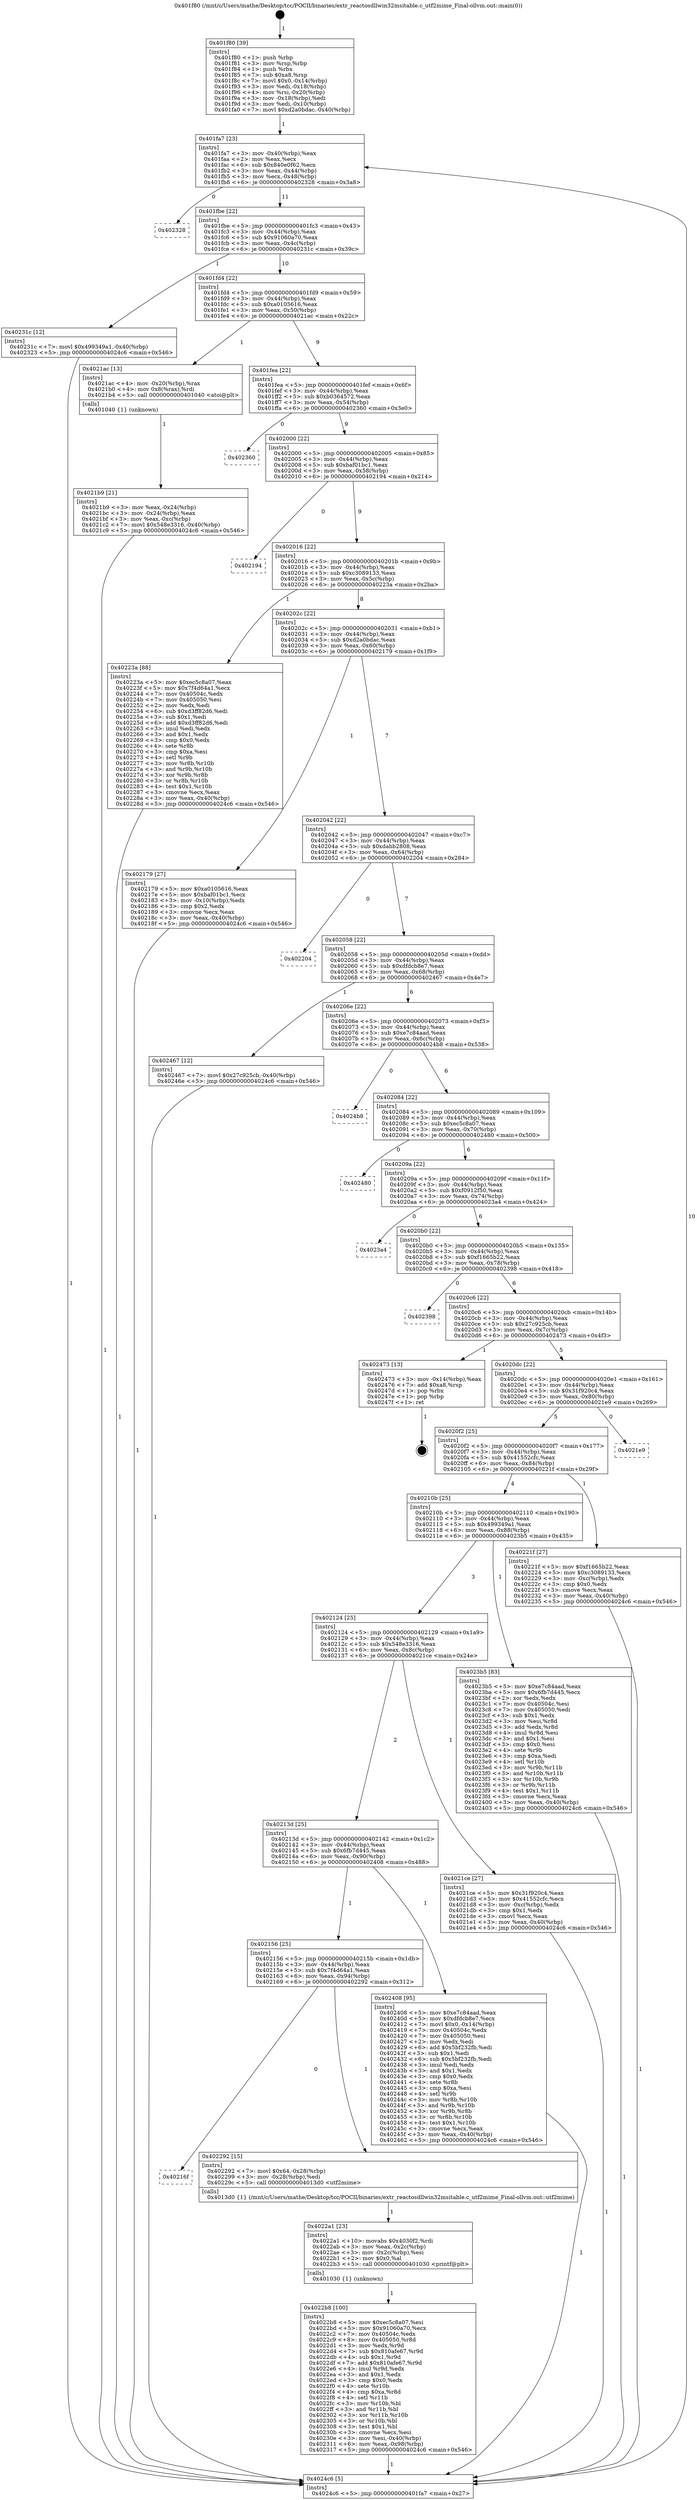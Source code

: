 digraph "0x401f80" {
  label = "0x401f80 (/mnt/c/Users/mathe/Desktop/tcc/POCII/binaries/extr_reactosdllwin32msitable.c_utf2mime_Final-ollvm.out::main(0))"
  labelloc = "t"
  node[shape=record]

  Entry [label="",width=0.3,height=0.3,shape=circle,fillcolor=black,style=filled]
  "0x401fa7" [label="{
     0x401fa7 [23]\l
     | [instrs]\l
     &nbsp;&nbsp;0x401fa7 \<+3\>: mov -0x40(%rbp),%eax\l
     &nbsp;&nbsp;0x401faa \<+2\>: mov %eax,%ecx\l
     &nbsp;&nbsp;0x401fac \<+6\>: sub $0x840e0f62,%ecx\l
     &nbsp;&nbsp;0x401fb2 \<+3\>: mov %eax,-0x44(%rbp)\l
     &nbsp;&nbsp;0x401fb5 \<+3\>: mov %ecx,-0x48(%rbp)\l
     &nbsp;&nbsp;0x401fb8 \<+6\>: je 0000000000402328 \<main+0x3a8\>\l
  }"]
  "0x402328" [label="{
     0x402328\l
  }", style=dashed]
  "0x401fbe" [label="{
     0x401fbe [22]\l
     | [instrs]\l
     &nbsp;&nbsp;0x401fbe \<+5\>: jmp 0000000000401fc3 \<main+0x43\>\l
     &nbsp;&nbsp;0x401fc3 \<+3\>: mov -0x44(%rbp),%eax\l
     &nbsp;&nbsp;0x401fc6 \<+5\>: sub $0x91060a70,%eax\l
     &nbsp;&nbsp;0x401fcb \<+3\>: mov %eax,-0x4c(%rbp)\l
     &nbsp;&nbsp;0x401fce \<+6\>: je 000000000040231c \<main+0x39c\>\l
  }"]
  Exit [label="",width=0.3,height=0.3,shape=circle,fillcolor=black,style=filled,peripheries=2]
  "0x40231c" [label="{
     0x40231c [12]\l
     | [instrs]\l
     &nbsp;&nbsp;0x40231c \<+7\>: movl $0x499349a1,-0x40(%rbp)\l
     &nbsp;&nbsp;0x402323 \<+5\>: jmp 00000000004024c6 \<main+0x546\>\l
  }"]
  "0x401fd4" [label="{
     0x401fd4 [22]\l
     | [instrs]\l
     &nbsp;&nbsp;0x401fd4 \<+5\>: jmp 0000000000401fd9 \<main+0x59\>\l
     &nbsp;&nbsp;0x401fd9 \<+3\>: mov -0x44(%rbp),%eax\l
     &nbsp;&nbsp;0x401fdc \<+5\>: sub $0xa0105616,%eax\l
     &nbsp;&nbsp;0x401fe1 \<+3\>: mov %eax,-0x50(%rbp)\l
     &nbsp;&nbsp;0x401fe4 \<+6\>: je 00000000004021ac \<main+0x22c\>\l
  }"]
  "0x4022b8" [label="{
     0x4022b8 [100]\l
     | [instrs]\l
     &nbsp;&nbsp;0x4022b8 \<+5\>: mov $0xec5c8a07,%esi\l
     &nbsp;&nbsp;0x4022bd \<+5\>: mov $0x91060a70,%ecx\l
     &nbsp;&nbsp;0x4022c2 \<+7\>: mov 0x40504c,%edx\l
     &nbsp;&nbsp;0x4022c9 \<+8\>: mov 0x405050,%r8d\l
     &nbsp;&nbsp;0x4022d1 \<+3\>: mov %edx,%r9d\l
     &nbsp;&nbsp;0x4022d4 \<+7\>: sub $0x810afe67,%r9d\l
     &nbsp;&nbsp;0x4022db \<+4\>: sub $0x1,%r9d\l
     &nbsp;&nbsp;0x4022df \<+7\>: add $0x810afe67,%r9d\l
     &nbsp;&nbsp;0x4022e6 \<+4\>: imul %r9d,%edx\l
     &nbsp;&nbsp;0x4022ea \<+3\>: and $0x1,%edx\l
     &nbsp;&nbsp;0x4022ed \<+3\>: cmp $0x0,%edx\l
     &nbsp;&nbsp;0x4022f0 \<+4\>: sete %r10b\l
     &nbsp;&nbsp;0x4022f4 \<+4\>: cmp $0xa,%r8d\l
     &nbsp;&nbsp;0x4022f8 \<+4\>: setl %r11b\l
     &nbsp;&nbsp;0x4022fc \<+3\>: mov %r10b,%bl\l
     &nbsp;&nbsp;0x4022ff \<+3\>: and %r11b,%bl\l
     &nbsp;&nbsp;0x402302 \<+3\>: xor %r11b,%r10b\l
     &nbsp;&nbsp;0x402305 \<+3\>: or %r10b,%bl\l
     &nbsp;&nbsp;0x402308 \<+3\>: test $0x1,%bl\l
     &nbsp;&nbsp;0x40230b \<+3\>: cmovne %ecx,%esi\l
     &nbsp;&nbsp;0x40230e \<+3\>: mov %esi,-0x40(%rbp)\l
     &nbsp;&nbsp;0x402311 \<+6\>: mov %eax,-0x98(%rbp)\l
     &nbsp;&nbsp;0x402317 \<+5\>: jmp 00000000004024c6 \<main+0x546\>\l
  }"]
  "0x4021ac" [label="{
     0x4021ac [13]\l
     | [instrs]\l
     &nbsp;&nbsp;0x4021ac \<+4\>: mov -0x20(%rbp),%rax\l
     &nbsp;&nbsp;0x4021b0 \<+4\>: mov 0x8(%rax),%rdi\l
     &nbsp;&nbsp;0x4021b4 \<+5\>: call 0000000000401040 \<atoi@plt\>\l
     | [calls]\l
     &nbsp;&nbsp;0x401040 \{1\} (unknown)\l
  }"]
  "0x401fea" [label="{
     0x401fea [22]\l
     | [instrs]\l
     &nbsp;&nbsp;0x401fea \<+5\>: jmp 0000000000401fef \<main+0x6f\>\l
     &nbsp;&nbsp;0x401fef \<+3\>: mov -0x44(%rbp),%eax\l
     &nbsp;&nbsp;0x401ff2 \<+5\>: sub $0xb0364572,%eax\l
     &nbsp;&nbsp;0x401ff7 \<+3\>: mov %eax,-0x54(%rbp)\l
     &nbsp;&nbsp;0x401ffa \<+6\>: je 0000000000402360 \<main+0x3e0\>\l
  }"]
  "0x4022a1" [label="{
     0x4022a1 [23]\l
     | [instrs]\l
     &nbsp;&nbsp;0x4022a1 \<+10\>: movabs $0x4030f2,%rdi\l
     &nbsp;&nbsp;0x4022ab \<+3\>: mov %eax,-0x2c(%rbp)\l
     &nbsp;&nbsp;0x4022ae \<+3\>: mov -0x2c(%rbp),%esi\l
     &nbsp;&nbsp;0x4022b1 \<+2\>: mov $0x0,%al\l
     &nbsp;&nbsp;0x4022b3 \<+5\>: call 0000000000401030 \<printf@plt\>\l
     | [calls]\l
     &nbsp;&nbsp;0x401030 \{1\} (unknown)\l
  }"]
  "0x402360" [label="{
     0x402360\l
  }", style=dashed]
  "0x402000" [label="{
     0x402000 [22]\l
     | [instrs]\l
     &nbsp;&nbsp;0x402000 \<+5\>: jmp 0000000000402005 \<main+0x85\>\l
     &nbsp;&nbsp;0x402005 \<+3\>: mov -0x44(%rbp),%eax\l
     &nbsp;&nbsp;0x402008 \<+5\>: sub $0xbaf01bc1,%eax\l
     &nbsp;&nbsp;0x40200d \<+3\>: mov %eax,-0x58(%rbp)\l
     &nbsp;&nbsp;0x402010 \<+6\>: je 0000000000402194 \<main+0x214\>\l
  }"]
  "0x40216f" [label="{
     0x40216f\l
  }", style=dashed]
  "0x402194" [label="{
     0x402194\l
  }", style=dashed]
  "0x402016" [label="{
     0x402016 [22]\l
     | [instrs]\l
     &nbsp;&nbsp;0x402016 \<+5\>: jmp 000000000040201b \<main+0x9b\>\l
     &nbsp;&nbsp;0x40201b \<+3\>: mov -0x44(%rbp),%eax\l
     &nbsp;&nbsp;0x40201e \<+5\>: sub $0xc3089133,%eax\l
     &nbsp;&nbsp;0x402023 \<+3\>: mov %eax,-0x5c(%rbp)\l
     &nbsp;&nbsp;0x402026 \<+6\>: je 000000000040223a \<main+0x2ba\>\l
  }"]
  "0x402292" [label="{
     0x402292 [15]\l
     | [instrs]\l
     &nbsp;&nbsp;0x402292 \<+7\>: movl $0x64,-0x28(%rbp)\l
     &nbsp;&nbsp;0x402299 \<+3\>: mov -0x28(%rbp),%edi\l
     &nbsp;&nbsp;0x40229c \<+5\>: call 00000000004013d0 \<utf2mime\>\l
     | [calls]\l
     &nbsp;&nbsp;0x4013d0 \{1\} (/mnt/c/Users/mathe/Desktop/tcc/POCII/binaries/extr_reactosdllwin32msitable.c_utf2mime_Final-ollvm.out::utf2mime)\l
  }"]
  "0x40223a" [label="{
     0x40223a [88]\l
     | [instrs]\l
     &nbsp;&nbsp;0x40223a \<+5\>: mov $0xec5c8a07,%eax\l
     &nbsp;&nbsp;0x40223f \<+5\>: mov $0x7f4d64a1,%ecx\l
     &nbsp;&nbsp;0x402244 \<+7\>: mov 0x40504c,%edx\l
     &nbsp;&nbsp;0x40224b \<+7\>: mov 0x405050,%esi\l
     &nbsp;&nbsp;0x402252 \<+2\>: mov %edx,%edi\l
     &nbsp;&nbsp;0x402254 \<+6\>: sub $0xd3ff82d6,%edi\l
     &nbsp;&nbsp;0x40225a \<+3\>: sub $0x1,%edi\l
     &nbsp;&nbsp;0x40225d \<+6\>: add $0xd3ff82d6,%edi\l
     &nbsp;&nbsp;0x402263 \<+3\>: imul %edi,%edx\l
     &nbsp;&nbsp;0x402266 \<+3\>: and $0x1,%edx\l
     &nbsp;&nbsp;0x402269 \<+3\>: cmp $0x0,%edx\l
     &nbsp;&nbsp;0x40226c \<+4\>: sete %r8b\l
     &nbsp;&nbsp;0x402270 \<+3\>: cmp $0xa,%esi\l
     &nbsp;&nbsp;0x402273 \<+4\>: setl %r9b\l
     &nbsp;&nbsp;0x402277 \<+3\>: mov %r8b,%r10b\l
     &nbsp;&nbsp;0x40227a \<+3\>: and %r9b,%r10b\l
     &nbsp;&nbsp;0x40227d \<+3\>: xor %r9b,%r8b\l
     &nbsp;&nbsp;0x402280 \<+3\>: or %r8b,%r10b\l
     &nbsp;&nbsp;0x402283 \<+4\>: test $0x1,%r10b\l
     &nbsp;&nbsp;0x402287 \<+3\>: cmovne %ecx,%eax\l
     &nbsp;&nbsp;0x40228a \<+3\>: mov %eax,-0x40(%rbp)\l
     &nbsp;&nbsp;0x40228d \<+5\>: jmp 00000000004024c6 \<main+0x546\>\l
  }"]
  "0x40202c" [label="{
     0x40202c [22]\l
     | [instrs]\l
     &nbsp;&nbsp;0x40202c \<+5\>: jmp 0000000000402031 \<main+0xb1\>\l
     &nbsp;&nbsp;0x402031 \<+3\>: mov -0x44(%rbp),%eax\l
     &nbsp;&nbsp;0x402034 \<+5\>: sub $0xd2a0bdac,%eax\l
     &nbsp;&nbsp;0x402039 \<+3\>: mov %eax,-0x60(%rbp)\l
     &nbsp;&nbsp;0x40203c \<+6\>: je 0000000000402179 \<main+0x1f9\>\l
  }"]
  "0x402156" [label="{
     0x402156 [25]\l
     | [instrs]\l
     &nbsp;&nbsp;0x402156 \<+5\>: jmp 000000000040215b \<main+0x1db\>\l
     &nbsp;&nbsp;0x40215b \<+3\>: mov -0x44(%rbp),%eax\l
     &nbsp;&nbsp;0x40215e \<+5\>: sub $0x7f4d64a1,%eax\l
     &nbsp;&nbsp;0x402163 \<+6\>: mov %eax,-0x94(%rbp)\l
     &nbsp;&nbsp;0x402169 \<+6\>: je 0000000000402292 \<main+0x312\>\l
  }"]
  "0x402179" [label="{
     0x402179 [27]\l
     | [instrs]\l
     &nbsp;&nbsp;0x402179 \<+5\>: mov $0xa0105616,%eax\l
     &nbsp;&nbsp;0x40217e \<+5\>: mov $0xbaf01bc1,%ecx\l
     &nbsp;&nbsp;0x402183 \<+3\>: mov -0x10(%rbp),%edx\l
     &nbsp;&nbsp;0x402186 \<+3\>: cmp $0x2,%edx\l
     &nbsp;&nbsp;0x402189 \<+3\>: cmovne %ecx,%eax\l
     &nbsp;&nbsp;0x40218c \<+3\>: mov %eax,-0x40(%rbp)\l
     &nbsp;&nbsp;0x40218f \<+5\>: jmp 00000000004024c6 \<main+0x546\>\l
  }"]
  "0x402042" [label="{
     0x402042 [22]\l
     | [instrs]\l
     &nbsp;&nbsp;0x402042 \<+5\>: jmp 0000000000402047 \<main+0xc7\>\l
     &nbsp;&nbsp;0x402047 \<+3\>: mov -0x44(%rbp),%eax\l
     &nbsp;&nbsp;0x40204a \<+5\>: sub $0xdabb2808,%eax\l
     &nbsp;&nbsp;0x40204f \<+3\>: mov %eax,-0x64(%rbp)\l
     &nbsp;&nbsp;0x402052 \<+6\>: je 0000000000402204 \<main+0x284\>\l
  }"]
  "0x4024c6" [label="{
     0x4024c6 [5]\l
     | [instrs]\l
     &nbsp;&nbsp;0x4024c6 \<+5\>: jmp 0000000000401fa7 \<main+0x27\>\l
  }"]
  "0x401f80" [label="{
     0x401f80 [39]\l
     | [instrs]\l
     &nbsp;&nbsp;0x401f80 \<+1\>: push %rbp\l
     &nbsp;&nbsp;0x401f81 \<+3\>: mov %rsp,%rbp\l
     &nbsp;&nbsp;0x401f84 \<+1\>: push %rbx\l
     &nbsp;&nbsp;0x401f85 \<+7\>: sub $0xa8,%rsp\l
     &nbsp;&nbsp;0x401f8c \<+7\>: movl $0x0,-0x14(%rbp)\l
     &nbsp;&nbsp;0x401f93 \<+3\>: mov %edi,-0x18(%rbp)\l
     &nbsp;&nbsp;0x401f96 \<+4\>: mov %rsi,-0x20(%rbp)\l
     &nbsp;&nbsp;0x401f9a \<+3\>: mov -0x18(%rbp),%edi\l
     &nbsp;&nbsp;0x401f9d \<+3\>: mov %edi,-0x10(%rbp)\l
     &nbsp;&nbsp;0x401fa0 \<+7\>: movl $0xd2a0bdac,-0x40(%rbp)\l
  }"]
  "0x4021b9" [label="{
     0x4021b9 [21]\l
     | [instrs]\l
     &nbsp;&nbsp;0x4021b9 \<+3\>: mov %eax,-0x24(%rbp)\l
     &nbsp;&nbsp;0x4021bc \<+3\>: mov -0x24(%rbp),%eax\l
     &nbsp;&nbsp;0x4021bf \<+3\>: mov %eax,-0xc(%rbp)\l
     &nbsp;&nbsp;0x4021c2 \<+7\>: movl $0x548e3316,-0x40(%rbp)\l
     &nbsp;&nbsp;0x4021c9 \<+5\>: jmp 00000000004024c6 \<main+0x546\>\l
  }"]
  "0x402408" [label="{
     0x402408 [95]\l
     | [instrs]\l
     &nbsp;&nbsp;0x402408 \<+5\>: mov $0xe7c84aad,%eax\l
     &nbsp;&nbsp;0x40240d \<+5\>: mov $0xdfdcb8e7,%ecx\l
     &nbsp;&nbsp;0x402412 \<+7\>: movl $0x0,-0x14(%rbp)\l
     &nbsp;&nbsp;0x402419 \<+7\>: mov 0x40504c,%edx\l
     &nbsp;&nbsp;0x402420 \<+7\>: mov 0x405050,%esi\l
     &nbsp;&nbsp;0x402427 \<+2\>: mov %edx,%edi\l
     &nbsp;&nbsp;0x402429 \<+6\>: add $0x5bf232fb,%edi\l
     &nbsp;&nbsp;0x40242f \<+3\>: sub $0x1,%edi\l
     &nbsp;&nbsp;0x402432 \<+6\>: sub $0x5bf232fb,%edi\l
     &nbsp;&nbsp;0x402438 \<+3\>: imul %edi,%edx\l
     &nbsp;&nbsp;0x40243b \<+3\>: and $0x1,%edx\l
     &nbsp;&nbsp;0x40243e \<+3\>: cmp $0x0,%edx\l
     &nbsp;&nbsp;0x402441 \<+4\>: sete %r8b\l
     &nbsp;&nbsp;0x402445 \<+3\>: cmp $0xa,%esi\l
     &nbsp;&nbsp;0x402448 \<+4\>: setl %r9b\l
     &nbsp;&nbsp;0x40244c \<+3\>: mov %r8b,%r10b\l
     &nbsp;&nbsp;0x40244f \<+3\>: and %r9b,%r10b\l
     &nbsp;&nbsp;0x402452 \<+3\>: xor %r9b,%r8b\l
     &nbsp;&nbsp;0x402455 \<+3\>: or %r8b,%r10b\l
     &nbsp;&nbsp;0x402458 \<+4\>: test $0x1,%r10b\l
     &nbsp;&nbsp;0x40245c \<+3\>: cmovne %ecx,%eax\l
     &nbsp;&nbsp;0x40245f \<+3\>: mov %eax,-0x40(%rbp)\l
     &nbsp;&nbsp;0x402462 \<+5\>: jmp 00000000004024c6 \<main+0x546\>\l
  }"]
  "0x402204" [label="{
     0x402204\l
  }", style=dashed]
  "0x402058" [label="{
     0x402058 [22]\l
     | [instrs]\l
     &nbsp;&nbsp;0x402058 \<+5\>: jmp 000000000040205d \<main+0xdd\>\l
     &nbsp;&nbsp;0x40205d \<+3\>: mov -0x44(%rbp),%eax\l
     &nbsp;&nbsp;0x402060 \<+5\>: sub $0xdfdcb8e7,%eax\l
     &nbsp;&nbsp;0x402065 \<+3\>: mov %eax,-0x68(%rbp)\l
     &nbsp;&nbsp;0x402068 \<+6\>: je 0000000000402467 \<main+0x4e7\>\l
  }"]
  "0x40213d" [label="{
     0x40213d [25]\l
     | [instrs]\l
     &nbsp;&nbsp;0x40213d \<+5\>: jmp 0000000000402142 \<main+0x1c2\>\l
     &nbsp;&nbsp;0x402142 \<+3\>: mov -0x44(%rbp),%eax\l
     &nbsp;&nbsp;0x402145 \<+5\>: sub $0x6fb7d445,%eax\l
     &nbsp;&nbsp;0x40214a \<+6\>: mov %eax,-0x90(%rbp)\l
     &nbsp;&nbsp;0x402150 \<+6\>: je 0000000000402408 \<main+0x488\>\l
  }"]
  "0x402467" [label="{
     0x402467 [12]\l
     | [instrs]\l
     &nbsp;&nbsp;0x402467 \<+7\>: movl $0x27c925cb,-0x40(%rbp)\l
     &nbsp;&nbsp;0x40246e \<+5\>: jmp 00000000004024c6 \<main+0x546\>\l
  }"]
  "0x40206e" [label="{
     0x40206e [22]\l
     | [instrs]\l
     &nbsp;&nbsp;0x40206e \<+5\>: jmp 0000000000402073 \<main+0xf3\>\l
     &nbsp;&nbsp;0x402073 \<+3\>: mov -0x44(%rbp),%eax\l
     &nbsp;&nbsp;0x402076 \<+5\>: sub $0xe7c84aad,%eax\l
     &nbsp;&nbsp;0x40207b \<+3\>: mov %eax,-0x6c(%rbp)\l
     &nbsp;&nbsp;0x40207e \<+6\>: je 00000000004024b8 \<main+0x538\>\l
  }"]
  "0x4021ce" [label="{
     0x4021ce [27]\l
     | [instrs]\l
     &nbsp;&nbsp;0x4021ce \<+5\>: mov $0x31f920c4,%eax\l
     &nbsp;&nbsp;0x4021d3 \<+5\>: mov $0x41552cfc,%ecx\l
     &nbsp;&nbsp;0x4021d8 \<+3\>: mov -0xc(%rbp),%edx\l
     &nbsp;&nbsp;0x4021db \<+3\>: cmp $0x1,%edx\l
     &nbsp;&nbsp;0x4021de \<+3\>: cmovl %ecx,%eax\l
     &nbsp;&nbsp;0x4021e1 \<+3\>: mov %eax,-0x40(%rbp)\l
     &nbsp;&nbsp;0x4021e4 \<+5\>: jmp 00000000004024c6 \<main+0x546\>\l
  }"]
  "0x4024b8" [label="{
     0x4024b8\l
  }", style=dashed]
  "0x402084" [label="{
     0x402084 [22]\l
     | [instrs]\l
     &nbsp;&nbsp;0x402084 \<+5\>: jmp 0000000000402089 \<main+0x109\>\l
     &nbsp;&nbsp;0x402089 \<+3\>: mov -0x44(%rbp),%eax\l
     &nbsp;&nbsp;0x40208c \<+5\>: sub $0xec5c8a07,%eax\l
     &nbsp;&nbsp;0x402091 \<+3\>: mov %eax,-0x70(%rbp)\l
     &nbsp;&nbsp;0x402094 \<+6\>: je 0000000000402480 \<main+0x500\>\l
  }"]
  "0x402124" [label="{
     0x402124 [25]\l
     | [instrs]\l
     &nbsp;&nbsp;0x402124 \<+5\>: jmp 0000000000402129 \<main+0x1a9\>\l
     &nbsp;&nbsp;0x402129 \<+3\>: mov -0x44(%rbp),%eax\l
     &nbsp;&nbsp;0x40212c \<+5\>: sub $0x548e3316,%eax\l
     &nbsp;&nbsp;0x402131 \<+6\>: mov %eax,-0x8c(%rbp)\l
     &nbsp;&nbsp;0x402137 \<+6\>: je 00000000004021ce \<main+0x24e\>\l
  }"]
  "0x402480" [label="{
     0x402480\l
  }", style=dashed]
  "0x40209a" [label="{
     0x40209a [22]\l
     | [instrs]\l
     &nbsp;&nbsp;0x40209a \<+5\>: jmp 000000000040209f \<main+0x11f\>\l
     &nbsp;&nbsp;0x40209f \<+3\>: mov -0x44(%rbp),%eax\l
     &nbsp;&nbsp;0x4020a2 \<+5\>: sub $0xf0912f50,%eax\l
     &nbsp;&nbsp;0x4020a7 \<+3\>: mov %eax,-0x74(%rbp)\l
     &nbsp;&nbsp;0x4020aa \<+6\>: je 00000000004023a4 \<main+0x424\>\l
  }"]
  "0x4023b5" [label="{
     0x4023b5 [83]\l
     | [instrs]\l
     &nbsp;&nbsp;0x4023b5 \<+5\>: mov $0xe7c84aad,%eax\l
     &nbsp;&nbsp;0x4023ba \<+5\>: mov $0x6fb7d445,%ecx\l
     &nbsp;&nbsp;0x4023bf \<+2\>: xor %edx,%edx\l
     &nbsp;&nbsp;0x4023c1 \<+7\>: mov 0x40504c,%esi\l
     &nbsp;&nbsp;0x4023c8 \<+7\>: mov 0x405050,%edi\l
     &nbsp;&nbsp;0x4023cf \<+3\>: sub $0x1,%edx\l
     &nbsp;&nbsp;0x4023d2 \<+3\>: mov %esi,%r8d\l
     &nbsp;&nbsp;0x4023d5 \<+3\>: add %edx,%r8d\l
     &nbsp;&nbsp;0x4023d8 \<+4\>: imul %r8d,%esi\l
     &nbsp;&nbsp;0x4023dc \<+3\>: and $0x1,%esi\l
     &nbsp;&nbsp;0x4023df \<+3\>: cmp $0x0,%esi\l
     &nbsp;&nbsp;0x4023e2 \<+4\>: sete %r9b\l
     &nbsp;&nbsp;0x4023e6 \<+3\>: cmp $0xa,%edi\l
     &nbsp;&nbsp;0x4023e9 \<+4\>: setl %r10b\l
     &nbsp;&nbsp;0x4023ed \<+3\>: mov %r9b,%r11b\l
     &nbsp;&nbsp;0x4023f0 \<+3\>: and %r10b,%r11b\l
     &nbsp;&nbsp;0x4023f3 \<+3\>: xor %r10b,%r9b\l
     &nbsp;&nbsp;0x4023f6 \<+3\>: or %r9b,%r11b\l
     &nbsp;&nbsp;0x4023f9 \<+4\>: test $0x1,%r11b\l
     &nbsp;&nbsp;0x4023fd \<+3\>: cmovne %ecx,%eax\l
     &nbsp;&nbsp;0x402400 \<+3\>: mov %eax,-0x40(%rbp)\l
     &nbsp;&nbsp;0x402403 \<+5\>: jmp 00000000004024c6 \<main+0x546\>\l
  }"]
  "0x4023a4" [label="{
     0x4023a4\l
  }", style=dashed]
  "0x4020b0" [label="{
     0x4020b0 [22]\l
     | [instrs]\l
     &nbsp;&nbsp;0x4020b0 \<+5\>: jmp 00000000004020b5 \<main+0x135\>\l
     &nbsp;&nbsp;0x4020b5 \<+3\>: mov -0x44(%rbp),%eax\l
     &nbsp;&nbsp;0x4020b8 \<+5\>: sub $0xf1665b22,%eax\l
     &nbsp;&nbsp;0x4020bd \<+3\>: mov %eax,-0x78(%rbp)\l
     &nbsp;&nbsp;0x4020c0 \<+6\>: je 0000000000402398 \<main+0x418\>\l
  }"]
  "0x40210b" [label="{
     0x40210b [25]\l
     | [instrs]\l
     &nbsp;&nbsp;0x40210b \<+5\>: jmp 0000000000402110 \<main+0x190\>\l
     &nbsp;&nbsp;0x402110 \<+3\>: mov -0x44(%rbp),%eax\l
     &nbsp;&nbsp;0x402113 \<+5\>: sub $0x499349a1,%eax\l
     &nbsp;&nbsp;0x402118 \<+6\>: mov %eax,-0x88(%rbp)\l
     &nbsp;&nbsp;0x40211e \<+6\>: je 00000000004023b5 \<main+0x435\>\l
  }"]
  "0x402398" [label="{
     0x402398\l
  }", style=dashed]
  "0x4020c6" [label="{
     0x4020c6 [22]\l
     | [instrs]\l
     &nbsp;&nbsp;0x4020c6 \<+5\>: jmp 00000000004020cb \<main+0x14b\>\l
     &nbsp;&nbsp;0x4020cb \<+3\>: mov -0x44(%rbp),%eax\l
     &nbsp;&nbsp;0x4020ce \<+5\>: sub $0x27c925cb,%eax\l
     &nbsp;&nbsp;0x4020d3 \<+3\>: mov %eax,-0x7c(%rbp)\l
     &nbsp;&nbsp;0x4020d6 \<+6\>: je 0000000000402473 \<main+0x4f3\>\l
  }"]
  "0x40221f" [label="{
     0x40221f [27]\l
     | [instrs]\l
     &nbsp;&nbsp;0x40221f \<+5\>: mov $0xf1665b22,%eax\l
     &nbsp;&nbsp;0x402224 \<+5\>: mov $0xc3089133,%ecx\l
     &nbsp;&nbsp;0x402229 \<+3\>: mov -0xc(%rbp),%edx\l
     &nbsp;&nbsp;0x40222c \<+3\>: cmp $0x0,%edx\l
     &nbsp;&nbsp;0x40222f \<+3\>: cmove %ecx,%eax\l
     &nbsp;&nbsp;0x402232 \<+3\>: mov %eax,-0x40(%rbp)\l
     &nbsp;&nbsp;0x402235 \<+5\>: jmp 00000000004024c6 \<main+0x546\>\l
  }"]
  "0x402473" [label="{
     0x402473 [13]\l
     | [instrs]\l
     &nbsp;&nbsp;0x402473 \<+3\>: mov -0x14(%rbp),%eax\l
     &nbsp;&nbsp;0x402476 \<+7\>: add $0xa8,%rsp\l
     &nbsp;&nbsp;0x40247d \<+1\>: pop %rbx\l
     &nbsp;&nbsp;0x40247e \<+1\>: pop %rbp\l
     &nbsp;&nbsp;0x40247f \<+1\>: ret\l
  }"]
  "0x4020dc" [label="{
     0x4020dc [22]\l
     | [instrs]\l
     &nbsp;&nbsp;0x4020dc \<+5\>: jmp 00000000004020e1 \<main+0x161\>\l
     &nbsp;&nbsp;0x4020e1 \<+3\>: mov -0x44(%rbp),%eax\l
     &nbsp;&nbsp;0x4020e4 \<+5\>: sub $0x31f920c4,%eax\l
     &nbsp;&nbsp;0x4020e9 \<+3\>: mov %eax,-0x80(%rbp)\l
     &nbsp;&nbsp;0x4020ec \<+6\>: je 00000000004021e9 \<main+0x269\>\l
  }"]
  "0x4020f2" [label="{
     0x4020f2 [25]\l
     | [instrs]\l
     &nbsp;&nbsp;0x4020f2 \<+5\>: jmp 00000000004020f7 \<main+0x177\>\l
     &nbsp;&nbsp;0x4020f7 \<+3\>: mov -0x44(%rbp),%eax\l
     &nbsp;&nbsp;0x4020fa \<+5\>: sub $0x41552cfc,%eax\l
     &nbsp;&nbsp;0x4020ff \<+6\>: mov %eax,-0x84(%rbp)\l
     &nbsp;&nbsp;0x402105 \<+6\>: je 000000000040221f \<main+0x29f\>\l
  }"]
  "0x4021e9" [label="{
     0x4021e9\l
  }", style=dashed]
  Entry -> "0x401f80" [label=" 1"]
  "0x401fa7" -> "0x402328" [label=" 0"]
  "0x401fa7" -> "0x401fbe" [label=" 11"]
  "0x402473" -> Exit [label=" 1"]
  "0x401fbe" -> "0x40231c" [label=" 1"]
  "0x401fbe" -> "0x401fd4" [label=" 10"]
  "0x402467" -> "0x4024c6" [label=" 1"]
  "0x401fd4" -> "0x4021ac" [label=" 1"]
  "0x401fd4" -> "0x401fea" [label=" 9"]
  "0x402408" -> "0x4024c6" [label=" 1"]
  "0x401fea" -> "0x402360" [label=" 0"]
  "0x401fea" -> "0x402000" [label=" 9"]
  "0x4023b5" -> "0x4024c6" [label=" 1"]
  "0x402000" -> "0x402194" [label=" 0"]
  "0x402000" -> "0x402016" [label=" 9"]
  "0x40231c" -> "0x4024c6" [label=" 1"]
  "0x402016" -> "0x40223a" [label=" 1"]
  "0x402016" -> "0x40202c" [label=" 8"]
  "0x4022b8" -> "0x4024c6" [label=" 1"]
  "0x40202c" -> "0x402179" [label=" 1"]
  "0x40202c" -> "0x402042" [label=" 7"]
  "0x402179" -> "0x4024c6" [label=" 1"]
  "0x401f80" -> "0x401fa7" [label=" 1"]
  "0x4024c6" -> "0x401fa7" [label=" 10"]
  "0x4021ac" -> "0x4021b9" [label=" 1"]
  "0x4021b9" -> "0x4024c6" [label=" 1"]
  "0x402292" -> "0x4022a1" [label=" 1"]
  "0x402042" -> "0x402204" [label=" 0"]
  "0x402042" -> "0x402058" [label=" 7"]
  "0x402156" -> "0x40216f" [label=" 0"]
  "0x402058" -> "0x402467" [label=" 1"]
  "0x402058" -> "0x40206e" [label=" 6"]
  "0x4022a1" -> "0x4022b8" [label=" 1"]
  "0x40206e" -> "0x4024b8" [label=" 0"]
  "0x40206e" -> "0x402084" [label=" 6"]
  "0x40213d" -> "0x402156" [label=" 1"]
  "0x402084" -> "0x402480" [label=" 0"]
  "0x402084" -> "0x40209a" [label=" 6"]
  "0x402156" -> "0x402292" [label=" 1"]
  "0x40209a" -> "0x4023a4" [label=" 0"]
  "0x40209a" -> "0x4020b0" [label=" 6"]
  "0x40223a" -> "0x4024c6" [label=" 1"]
  "0x4020b0" -> "0x402398" [label=" 0"]
  "0x4020b0" -> "0x4020c6" [label=" 6"]
  "0x4021ce" -> "0x4024c6" [label=" 1"]
  "0x4020c6" -> "0x402473" [label=" 1"]
  "0x4020c6" -> "0x4020dc" [label=" 5"]
  "0x402124" -> "0x40213d" [label=" 2"]
  "0x4020dc" -> "0x4021e9" [label=" 0"]
  "0x4020dc" -> "0x4020f2" [label=" 5"]
  "0x402124" -> "0x4021ce" [label=" 1"]
  "0x4020f2" -> "0x40221f" [label=" 1"]
  "0x4020f2" -> "0x40210b" [label=" 4"]
  "0x40221f" -> "0x4024c6" [label=" 1"]
  "0x40210b" -> "0x4023b5" [label=" 1"]
  "0x40210b" -> "0x402124" [label=" 3"]
  "0x40213d" -> "0x402408" [label=" 1"]
}
